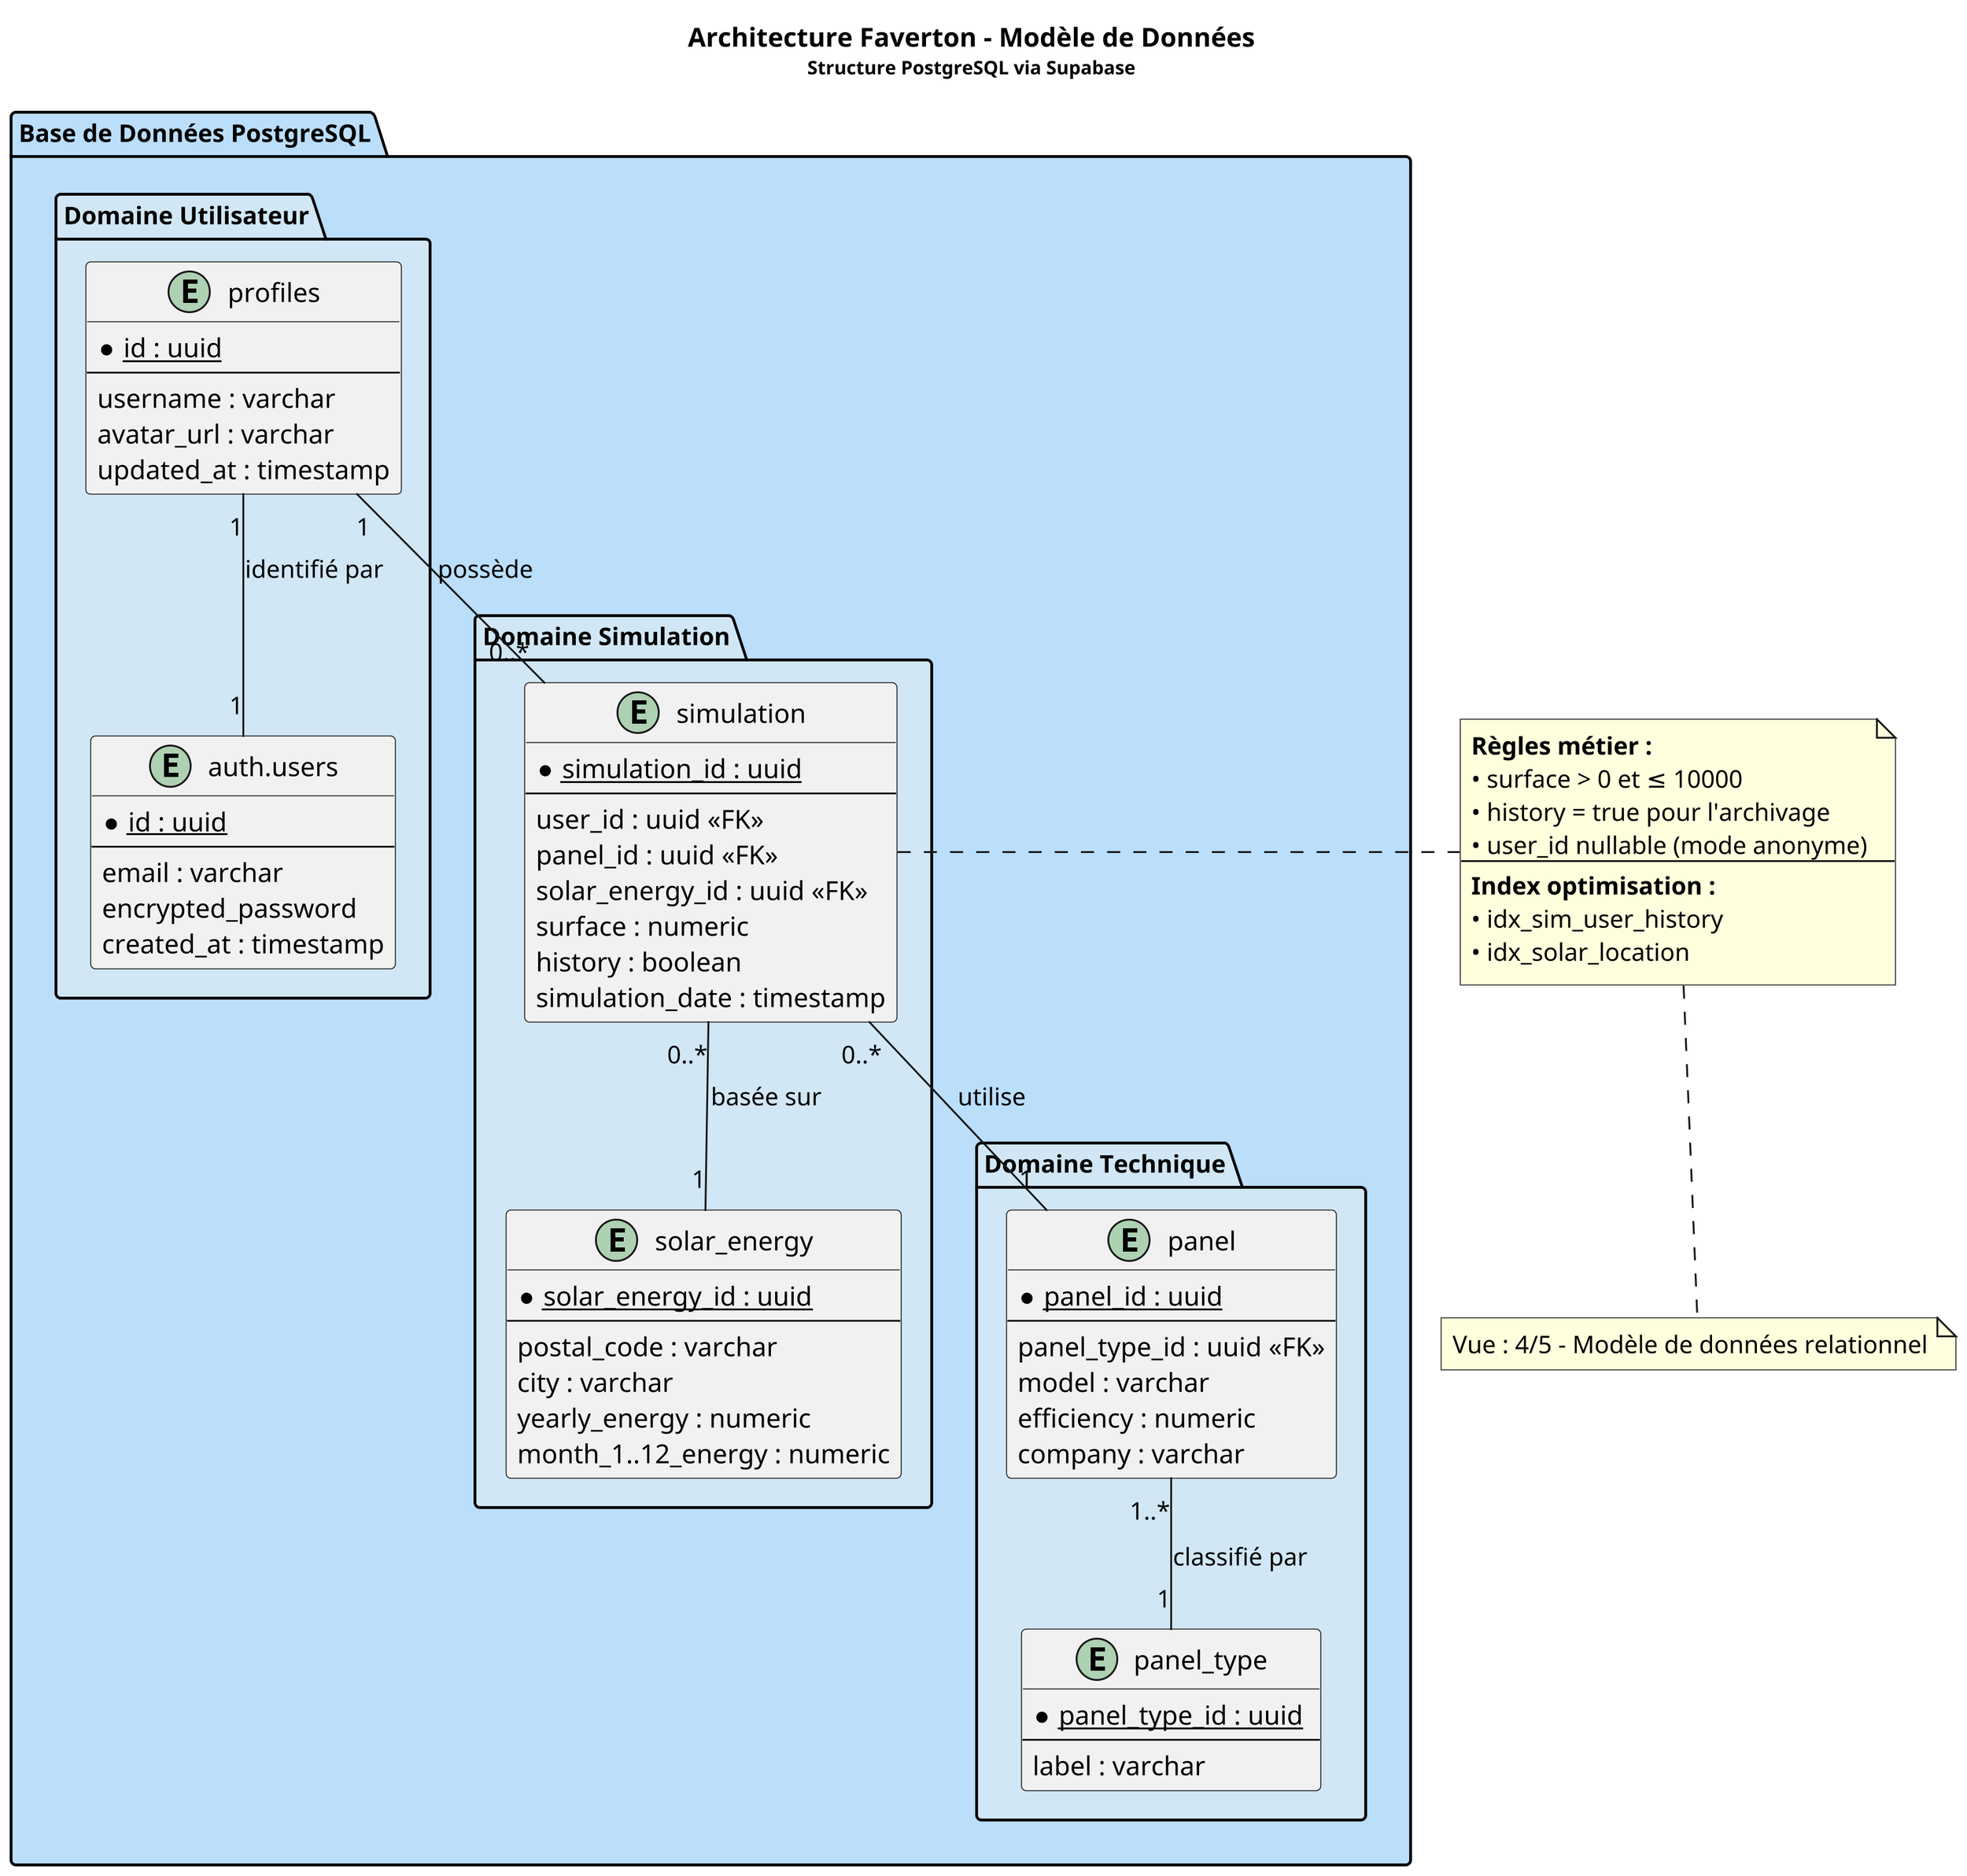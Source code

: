 @startuml Architecture_Faverton_4_Database

skinparam dpi 300
skinparam componentFontSize 11
skinparam fontSize 10
skinparam packageFontSize 13
skinparam backgroundColor white
skinparam minClassWidth 160

title <b>Architecture Faverton - Modèle de Données</b>\n<size:10>Structure PostgreSQL via Supabase</size>

package "Base de Données PostgreSQL" #BBDEFB {
    
    ' Tables utilisateurs
    package "Domaine Utilisateur" #D1E7F5 {
        entity "profiles" as profiles {
            * <u>id : uuid</u>
            --
            username : varchar
            avatar_url : varchar
            updated_at : timestamp
        }
        
        entity "auth.users" as auth {
            * <u>id : uuid</u>
            --
            email : varchar
            encrypted_password
            created_at : timestamp
        }
    }
    
    ' Tables métier
    package "Domaine Simulation" #D1E7F5 {
        entity "simulation" as simulation {
            * <u>simulation_id : uuid</u>
            --
            user_id : uuid <<FK>>
            panel_id : uuid <<FK>>
            solar_energy_id : uuid <<FK>>
            surface : numeric
            history : boolean
            simulation_date : timestamp
        }
        
        entity "solar_energy" as solar {
            * <u>solar_energy_id : uuid</u>
            --
            postal_code : varchar
            city : varchar
            yearly_energy : numeric
            month_1..12_energy : numeric
        }
    }
    
    package "Domaine Technique" #D1E7F5 {
        entity "panel" as panel {
            * <u>panel_id : uuid</u>
            --
            panel_type_id : uuid <<FK>>
            model : varchar
            efficiency : numeric
            company : varchar
        }
        
        entity "panel_type" as ptype {
            * <u>panel_type_id : uuid</u>
            --
            label : varchar
        }
    }
}

' Relations avec cardinalités précises
profiles "1" -- "1" auth : "identifié par"
profiles "1" -- "0..*" simulation : possède
simulation "0..*" -- "1" panel : utilise
simulation "0..*" -- "1" solar : "basée sur"
panel "1..*" -- "1" ptype : "classifié par"

' Note sur les contraintes
note right of simulation
  <b>Règles métier :</b>
  • surface > 0 et ≤ 10000
  • history = true pour l'archivage
  • user_id nullable (mode anonyme)
  ----
  <b>Index optimisation :</b>
  • idx_sim_user_history
  • idx_solar_location
end note

note bottom : Vue : 4/5 - Modèle de données relationnel

@enduml
